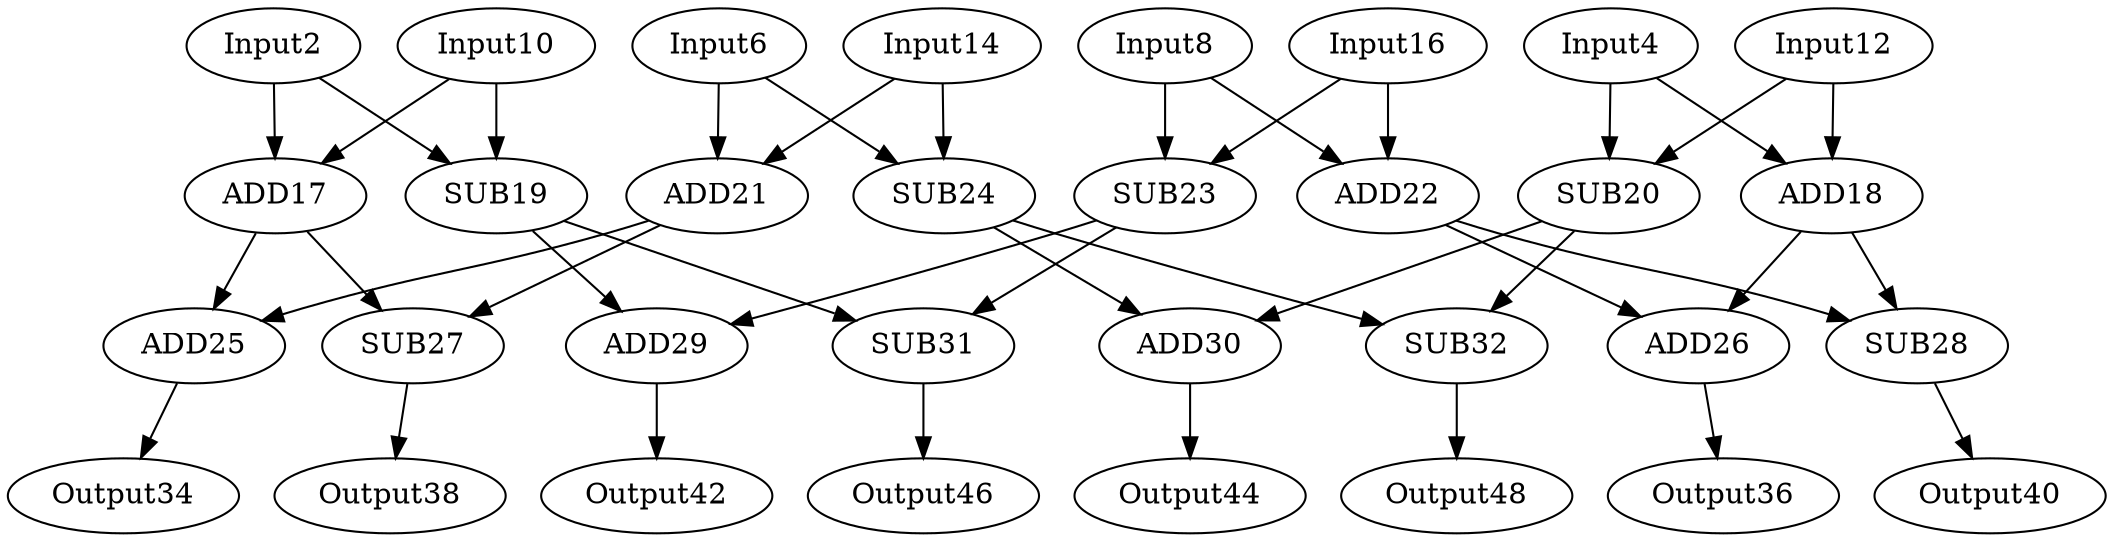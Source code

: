 Digraph G {
Input2[opcode=input, ref_name="XR0", size=4096, offset="0, 0", pattern="4, 1024"];
Input4[opcode=input, ref_name="XI0", size=4096, offset="0, 0", pattern="4, 1024"];
Input6[opcode=input, ref_name="XR1", size=4096, offset="0, 0", pattern="4, 1024"];
Input8[opcode=input, ref_name="XI1", size=4096, offset="0, 0", pattern="4, 1024"];
Input10[opcode=input, ref_name="XR2", size=4096, offset="0, 0", pattern="4, 1024"];
Input12[opcode=input, ref_name="XI2", size=4096, offset="0, 0", pattern="4, 1024"];
Input14[opcode=input, ref_name="XR3", size=4096, offset="0, 0", pattern="4, 1024"];
Input16[opcode=input, ref_name="XI3", size=4096, offset="0, 0", pattern="4, 1024"];
ADD17[opcode=add];
ADD18[opcode=add];
SUB19[opcode=sub];
SUB20[opcode=sub];
ADD21[opcode=add];
ADD22[opcode=add];
SUB23[opcode=sub];
SUB24[opcode=sub];
ADD25[opcode=add];
ADD26[opcode=add];
SUB27[opcode=sub];
SUB28[opcode=sub];
ADD29[opcode=add];
ADD30[opcode=add];
SUB31[opcode=sub];
SUB32[opcode=sub];
Output34[opcode=output, ref_name="YR0", size=4096, offset="0, 0", pattern="4, 1024"];
Output36[opcode=output, ref_name="YI0", size=4096, offset="0, 0", pattern="4, 1024"];
Output38[opcode=output, ref_name="YR1", size=4096, offset="0, 0", pattern="4, 1024"];
Output40[opcode=output, ref_name="YI1", size=4096, offset="0, 0", pattern="4, 1024"];
Output42[opcode=output, ref_name="YR2", size=4096, offset="0, 0", pattern="4, 1024"];
Output44[opcode=output, ref_name="YI2", size=4096, offset="0, 0", pattern="4, 1024"];
Output46[opcode=output, ref_name="YR3", size=4096, offset="0, 0", pattern="4, 1024"];
Output48[opcode=output, ref_name="YI3", size=4096, offset="0, 0", pattern="4, 1024"];
Input2->SUB19[operand=0];
Input2->ADD17[operand=1];
Input4->SUB20[operand=0];
Input4->ADD18[operand=1];
Input6->SUB24[operand=1];
Input6->ADD21[operand=1];
Input8->SUB23[operand=0];
Input8->ADD22[operand=1];
Input10->SUB19[operand=1];
Input10->ADD17[operand=0];
Input12->SUB20[operand=1];
Input12->ADD18[operand=0];
Input14->SUB24[operand=0];
Input14->ADD21[operand=0];
Input16->SUB23[operand=1];
Input16->ADD22[operand=0];
ADD17->SUB27[operand=0];
ADD17->ADD25[operand=1];
ADD18->SUB28[operand=0];
ADD18->ADD26[operand=1];
SUB19->SUB31[operand=0];
SUB19->ADD29[operand=1];
SUB20->SUB32[operand=0];
SUB20->ADD30[operand=1];
ADD21->SUB27[operand=1];
ADD21->ADD25[operand=0];
ADD22->SUB28[operand=1];
ADD22->ADD26[operand=0];
SUB23->SUB31[operand=1];
SUB23->ADD29[operand=0];
SUB24->SUB32[operand=1];
SUB24->ADD30[operand=0];
ADD25->Output34[operand=0];
ADD26->Output36[operand=0];
SUB27->Output38[operand=0];
SUB28->Output40[operand=0];
ADD29->Output42[operand=0];
ADD30->Output44[operand=0];
SUB31->Output46[operand=0];
SUB32->Output48[operand=0];
}
